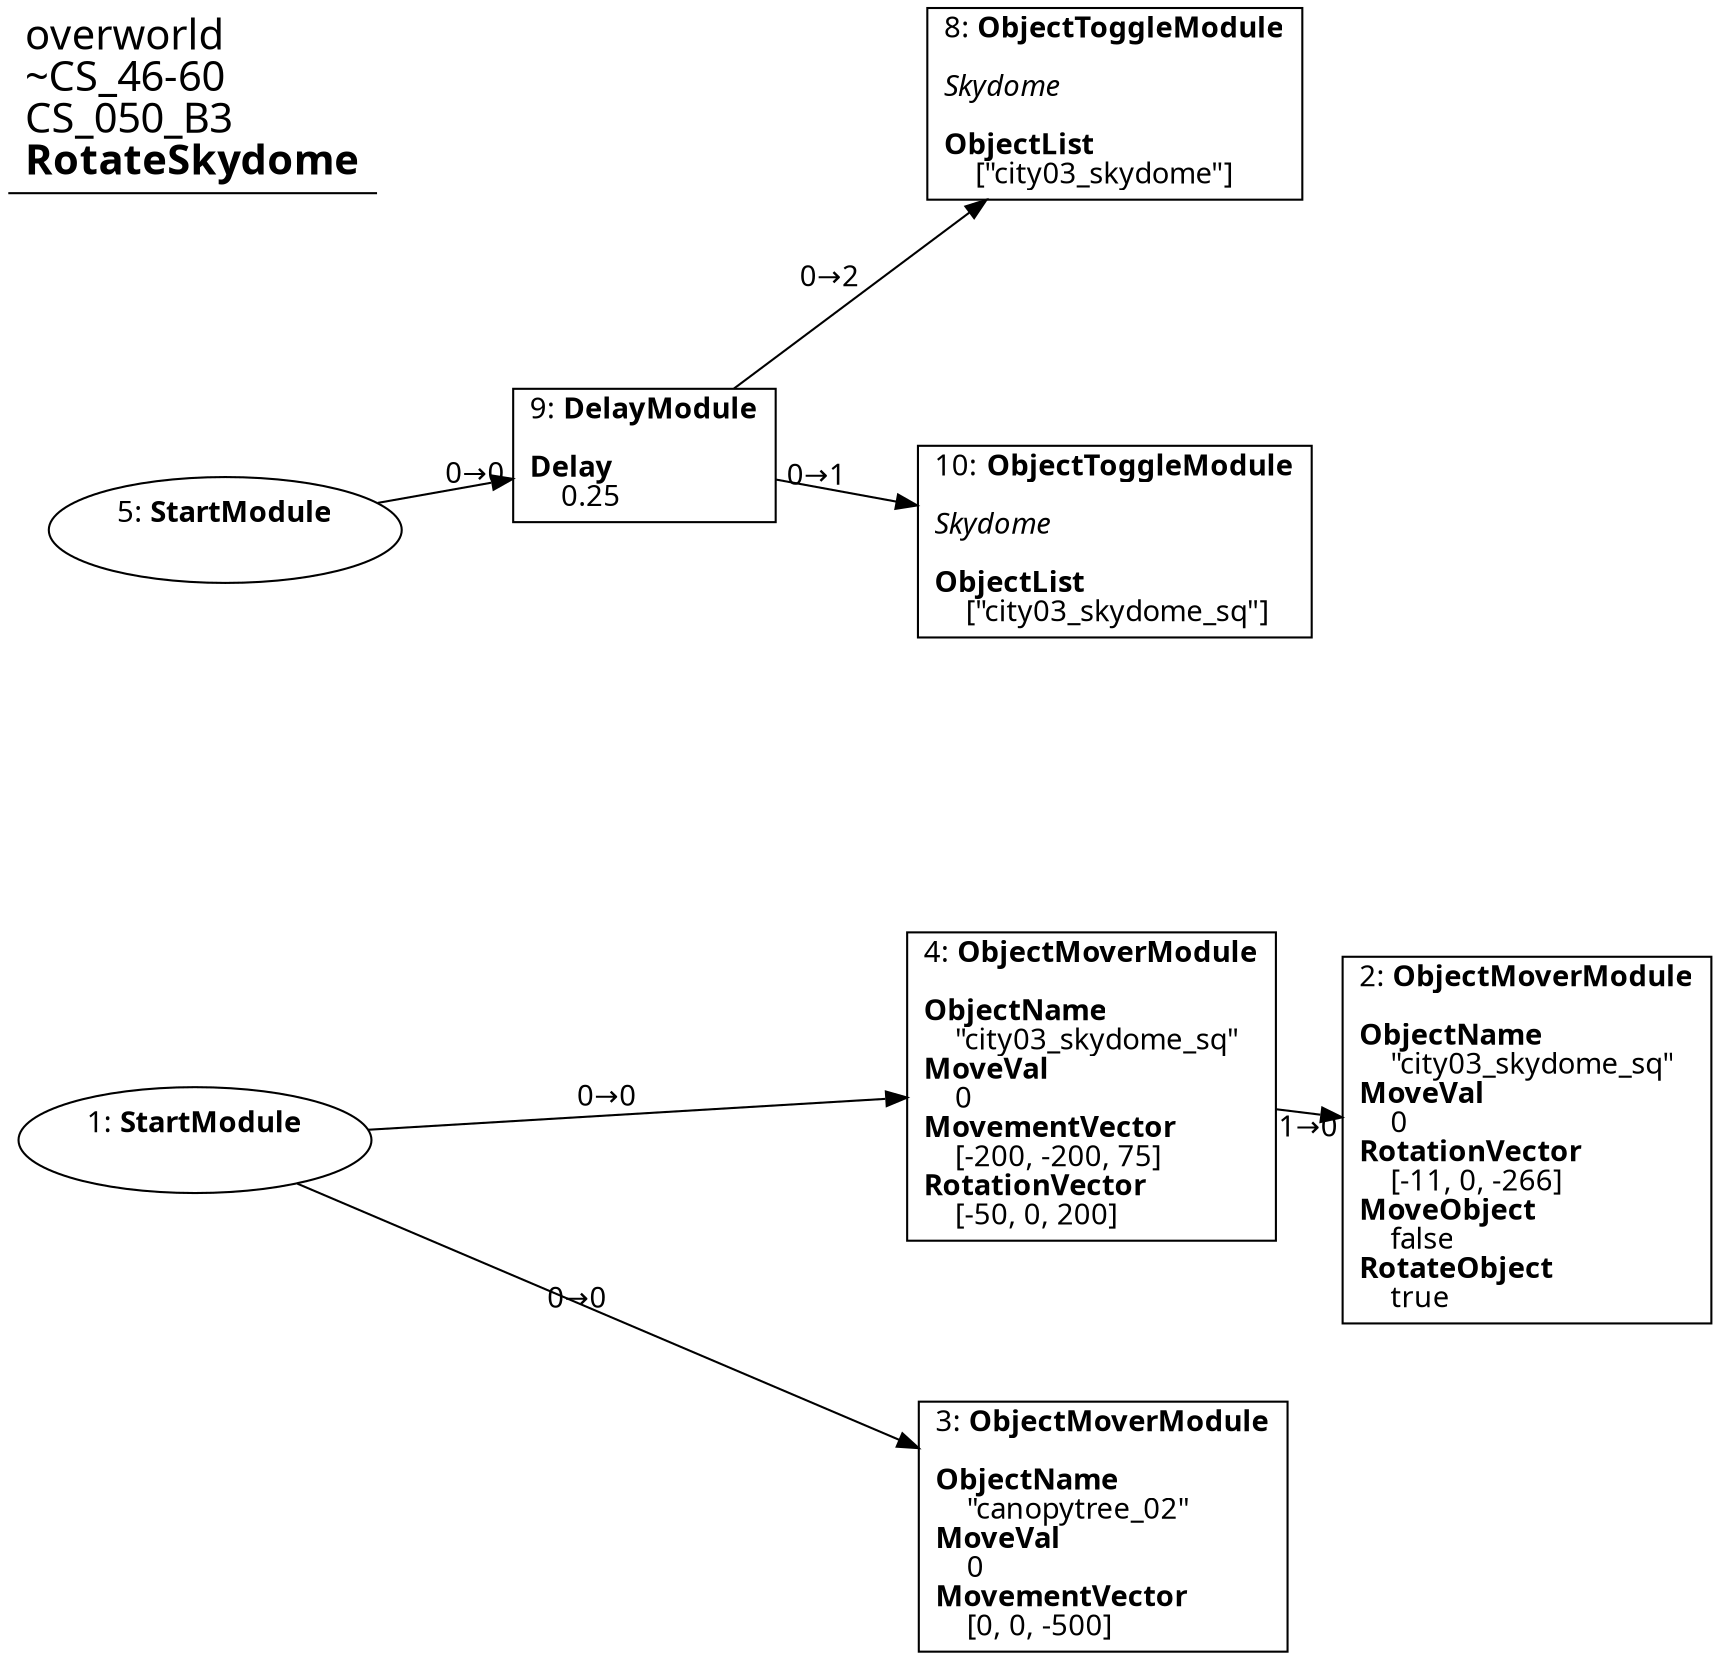 digraph {
    layout = fdp;
    overlap = prism;
    sep = "+16";
    splines = spline;

    node [ shape = box ];

    graph [ fontname = "Segoe UI" ];
    node [ fontname = "Segoe UI" ];
    edge [ fontname = "Segoe UI" ];

    1 [ label = <1: <b>StartModule</b><br/><br/>> ];
    1 [ shape = oval ]
    1 [ pos = "0.09,-0.12100001!" ];
    1 -> 3 [ label = "0→0" ];
    1 -> 4 [ label = "0→0" ];

    2 [ label = <2: <b>ObjectMoverModule</b><br/><br/><b>ObjectName</b><br align="left"/>    &quot;city03_skydome_sq&quot;<br align="left"/><b>MoveVal</b><br align="left"/>    0<br align="left"/><b>RotationVector</b><br align="left"/>    [-11, 0, -266]<br align="left"/><b>MoveObject</b><br align="left"/>    false<br align="left"/><b>RotateObject</b><br align="left"/>    true<br align="left"/>> ];
    2 [ pos = "0.66200006,-0.12100001!" ];

    3 [ label = <3: <b>ObjectMoverModule</b><br/><br/><b>ObjectName</b><br align="left"/>    &quot;canopytree_02&quot;<br align="left"/><b>MoveVal</b><br align="left"/>    0<br align="left"/><b>MovementVector</b><br align="left"/>    [0, 0, -500]<br align="left"/>> ];
    3 [ pos = "0.48000002,-0.287!" ];

    4 [ label = <4: <b>ObjectMoverModule</b><br/><br/><b>ObjectName</b><br align="left"/>    &quot;city03_skydome_sq&quot;<br align="left"/><b>MoveVal</b><br align="left"/>    0<br align="left"/><b>MovementVector</b><br align="left"/>    [-200, -200, 75]<br align="left"/><b>RotationVector</b><br align="left"/>    [-50, 0, 200]<br align="left"/>> ];
    4 [ pos = "0.47500002,-0.098000005!" ];
    4 -> 2 [ label = "1→0" ];

    5 [ label = <5: <b>StartModule</b><br/><br/>> ];
    5 [ shape = oval ]
    5 [ pos = "0.10300001,0.141!" ];
    5 -> 9 [ label = "0→0" ];

    8 [ label = <8: <b>ObjectToggleModule</b><br/><br/><i>Skydome<br align="left"/></i><br align="left"/><b>ObjectList</b><br align="left"/>    [&quot;city03_skydome&quot;]<br align="left"/>> ];
    8 [ pos = "0.485,0.324!" ];

    9 [ label = <9: <b>DelayModule</b><br/><br/><b>Delay</b><br align="left"/>    0.25<br align="left"/>> ];
    9 [ pos = "0.28300002,0.17300001!" ];
    9 -> 8 [ label = "0→2" ];
    9 -> 10 [ label = "0→1" ];

    10 [ label = <10: <b>ObjectToggleModule</b><br/><br/><i>Skydome<br align="left"/></i><br align="left"/><b>ObjectList</b><br align="left"/>    [&quot;city03_skydome_sq&quot;]<br align="left"/>> ];
    10 [ pos = "0.485,0.136!" ];

    title [ pos = "0.089,0.32500002!" ];
    title [ shape = underline ];
    title [ label = <<font point-size="20">overworld<br align="left"/>~CS_46-60<br align="left"/>CS_050_B3<br align="left"/><b>RotateSkydome</b><br align="left"/></font>> ];
}
